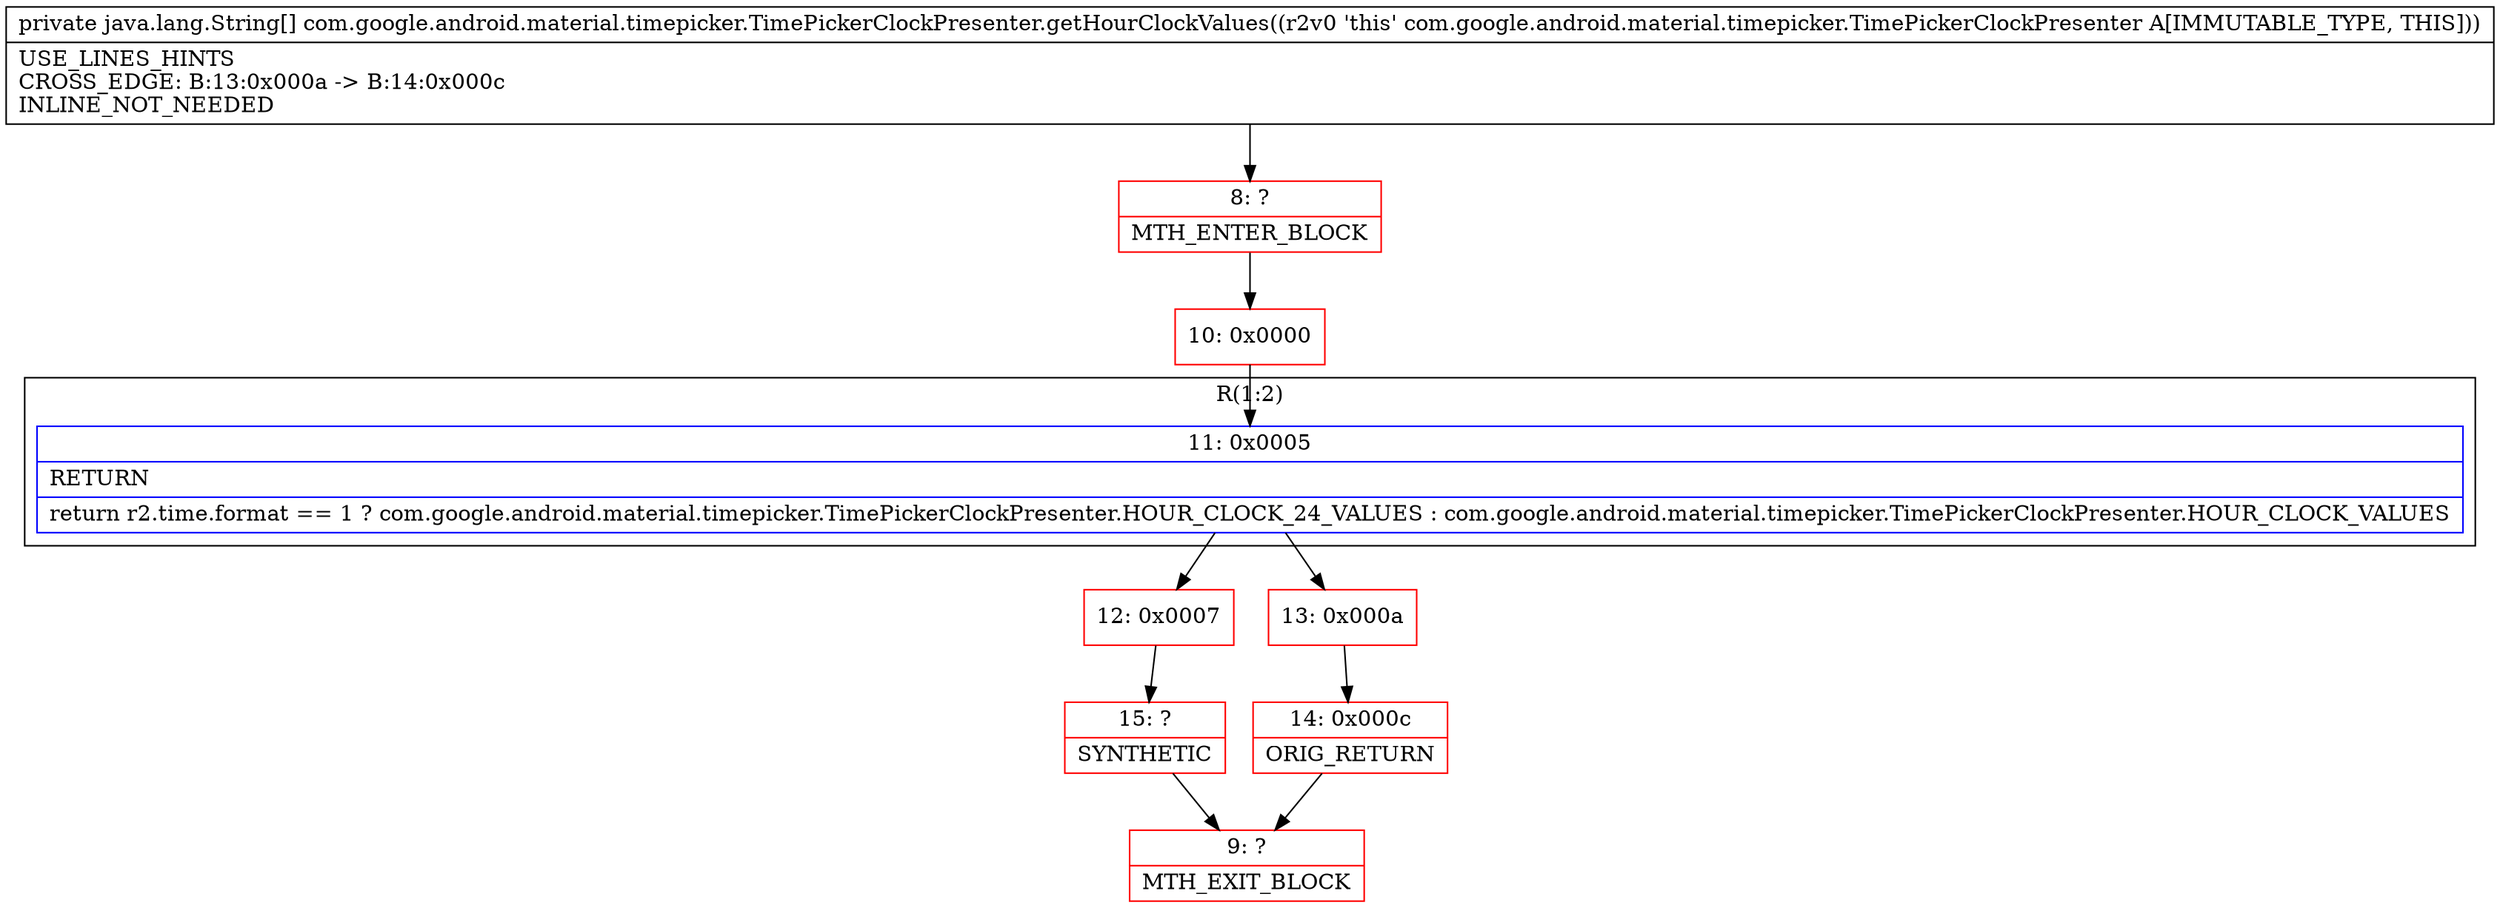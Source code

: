 digraph "CFG forcom.google.android.material.timepicker.TimePickerClockPresenter.getHourClockValues()[Ljava\/lang\/String;" {
subgraph cluster_Region_1972182288 {
label = "R(1:2)";
node [shape=record,color=blue];
Node_11 [shape=record,label="{11\:\ 0x0005|RETURN\l|return r2.time.format == 1 ? com.google.android.material.timepicker.TimePickerClockPresenter.HOUR_CLOCK_24_VALUES : com.google.android.material.timepicker.TimePickerClockPresenter.HOUR_CLOCK_VALUES\l}"];
}
Node_8 [shape=record,color=red,label="{8\:\ ?|MTH_ENTER_BLOCK\l}"];
Node_10 [shape=record,color=red,label="{10\:\ 0x0000}"];
Node_12 [shape=record,color=red,label="{12\:\ 0x0007}"];
Node_15 [shape=record,color=red,label="{15\:\ ?|SYNTHETIC\l}"];
Node_9 [shape=record,color=red,label="{9\:\ ?|MTH_EXIT_BLOCK\l}"];
Node_13 [shape=record,color=red,label="{13\:\ 0x000a}"];
Node_14 [shape=record,color=red,label="{14\:\ 0x000c|ORIG_RETURN\l}"];
MethodNode[shape=record,label="{private java.lang.String[] com.google.android.material.timepicker.TimePickerClockPresenter.getHourClockValues((r2v0 'this' com.google.android.material.timepicker.TimePickerClockPresenter A[IMMUTABLE_TYPE, THIS]))  | USE_LINES_HINTS\lCROSS_EDGE: B:13:0x000a \-\> B:14:0x000c\lINLINE_NOT_NEEDED\l}"];
MethodNode -> Node_8;Node_11 -> Node_12;
Node_11 -> Node_13;
Node_8 -> Node_10;
Node_10 -> Node_11;
Node_12 -> Node_15;
Node_15 -> Node_9;
Node_13 -> Node_14;
Node_14 -> Node_9;
}

